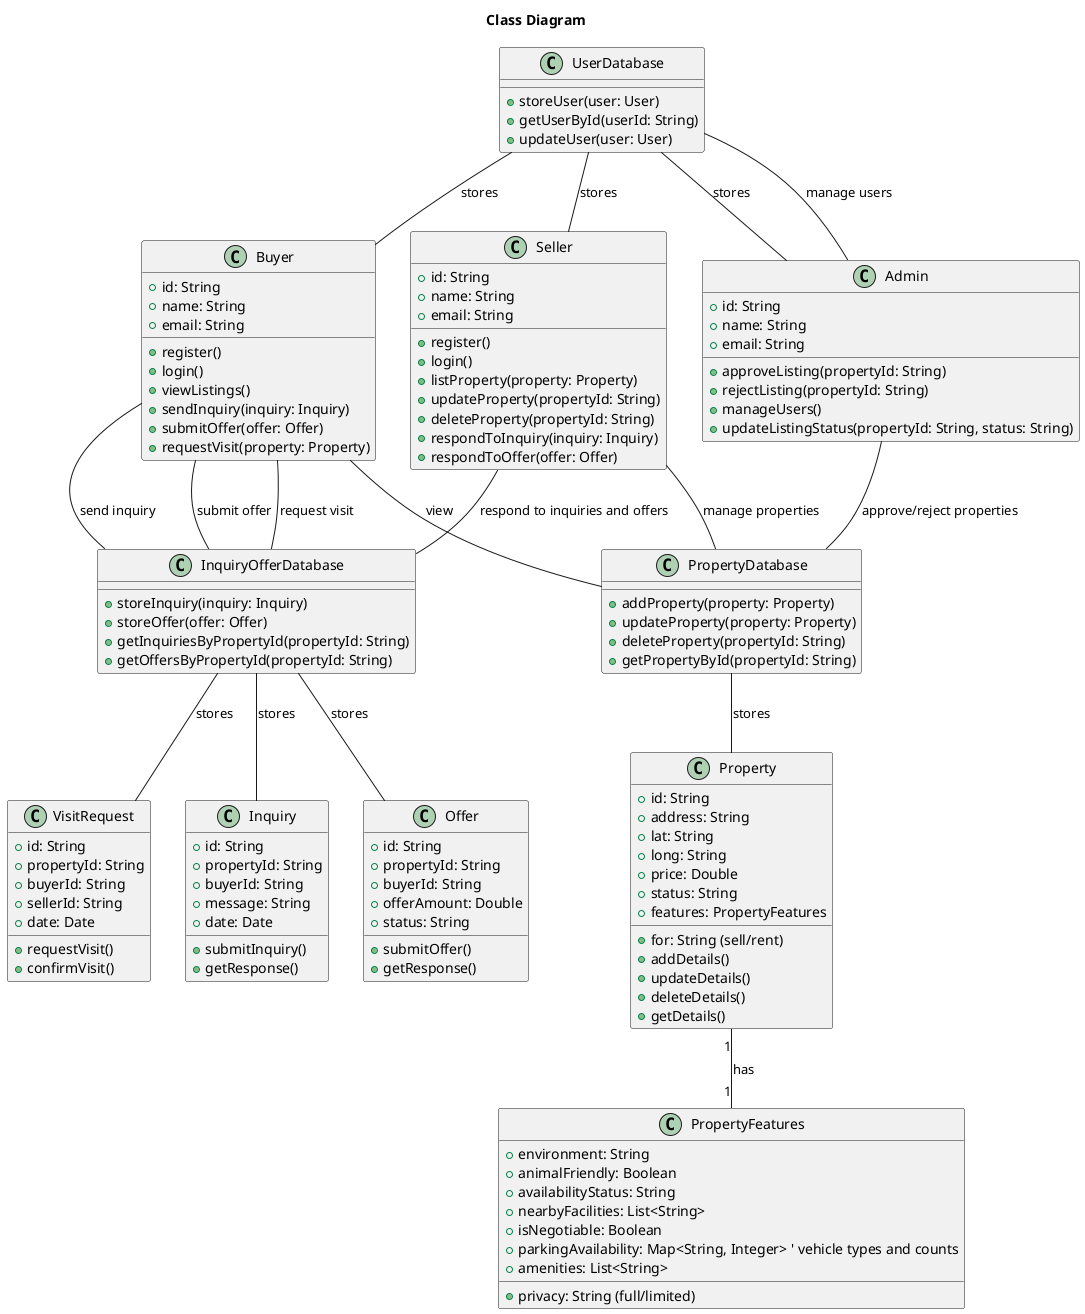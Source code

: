 @startuml RealEstateApplicationClassDiagram

title Class Diagram 

' Define the main classes
class Buyer {
    +id: String
    +name: String
    +email: String
    +register()
    +login()
    +viewListings()
    +sendInquiry(inquiry: Inquiry)
    +submitOffer(offer: Offer)
    +requestVisit(property: Property)
}

class Seller {
    +id: String
    +name: String
    +email: String
    +register()
    +login()
    +listProperty(property: Property)
    +updateProperty(propertyId: String)
    +deleteProperty(propertyId: String)
    +respondToInquiry(inquiry: Inquiry)
    +respondToOffer(offer: Offer)
}

class Admin {
    +id: String
    +name: String
    +email: String
    +approveListing(propertyId: String)
    +rejectListing(propertyId: String)
    +manageUsers()
    +updateListingStatus(propertyId: String, status: String)
}

class Property {
    +id: String
    +address: String
    +lat: String
    +long: String
    +price: Double
    +for: String (sell/rent)
    +status: String
    +features: PropertyFeatures
    +addDetails()
    +updateDetails()
    +deleteDetails()
    +getDetails()
}

class PropertyFeatures {
    +environment: String
    +animalFriendly: Boolean
    +privacy: String (full/limited)
    +availabilityStatus: String
    +nearbyFacilities: List<String>
    +isNegotiable: Boolean
    +parkingAvailability: Map<String, Integer> ' vehicle types and counts
    +amenities: List<String>
}

class Inquiry {
    +id: String
    +propertyId: String
    +buyerId: String
    +message: String
    +date: Date
    +submitInquiry()
    +getResponse()
}

class Offer {
    +id: String
    +propertyId: String
    +buyerId: String
    +offerAmount: Double
    +status: String
    +submitOffer()
    +getResponse()
}

class VisitRequest {
    +id: String
    +propertyId: String
    +buyerId: String
    +sellerId: String
    +date: Date
    +requestVisit()
    +confirmVisit()
}

' Define databases as classes
class PropertyDatabase {
    +addProperty(property: Property)
    +updateProperty(property: Property)
    +deleteProperty(propertyId: String)
    +getPropertyById(propertyId: String)
}

class UserDatabase {
    +storeUser(user: User)
    +getUserById(userId: String)
    +updateUser(user: User)
}

class InquiryOfferDatabase {
    +storeInquiry(inquiry: Inquiry)
    +storeOffer(offer: Offer)
    +getInquiriesByPropertyId(propertyId: String)
    +getOffersByPropertyId(propertyId: String)
}

' Relationships
Buyer -- PropertyDatabase : "view"
Buyer -- InquiryOfferDatabase : "send inquiry"
Buyer -- InquiryOfferDatabase : "submit offer"
Buyer -- InquiryOfferDatabase : "request visit"

Seller -- PropertyDatabase : "manage properties"
Seller -- InquiryOfferDatabase : "respond to inquiries and offers"

Admin -- PropertyDatabase : "approve/reject properties"
Admin -- UserDatabase : "manage users"

PropertyDatabase -- Property : "stores"
UserDatabase -- Buyer : "stores"
UserDatabase -- Seller : "stores"
UserDatabase -- Admin : "stores"

InquiryOfferDatabase -- Inquiry : "stores"
InquiryOfferDatabase -- Offer : "stores"
InquiryOfferDatabase -- VisitRequest : "stores"

Property "1" -- "1" PropertyFeatures : "has"

@enduml
